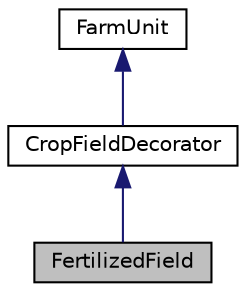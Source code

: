 digraph "FertilizedField"
{
 // LATEX_PDF_SIZE
  edge [fontname="Helvetica",fontsize="10",labelfontname="Helvetica",labelfontsize="10"];
  node [fontname="Helvetica",fontsize="10",shape=record];
  Node1 [label="FertilizedField",height=0.2,width=0.4,color="black", fillcolor="grey75", style="filled", fontcolor="black",tooltip="A concrete decorator for CropField that adds fertilization functionality."];
  Node2 -> Node1 [dir="back",color="midnightblue",fontsize="10",style="solid",fontname="Helvetica"];
  Node2 [label="CropFieldDecorator",height=0.2,width=0.4,color="black", fillcolor="white", style="filled",URL="$classCropFieldDecorator.html",tooltip=" "];
  Node3 -> Node2 [dir="back",color="midnightblue",fontsize="10",style="solid",fontname="Helvetica"];
  Node3 [label="FarmUnit",height=0.2,width=0.4,color="black", fillcolor="white", style="filled",URL="$classFarmUnit.html",tooltip=" "];
}
